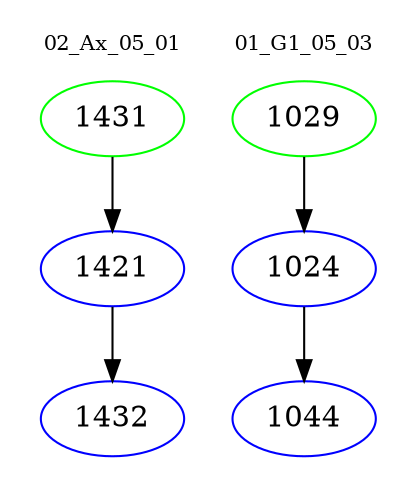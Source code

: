 digraph{
subgraph cluster_0 {
color = white
label = "02_Ax_05_01";
fontsize=10;
T0_1431 [label="1431", color="green"]
T0_1431 -> T0_1421 [color="black"]
T0_1421 [label="1421", color="blue"]
T0_1421 -> T0_1432 [color="black"]
T0_1432 [label="1432", color="blue"]
}
subgraph cluster_1 {
color = white
label = "01_G1_05_03";
fontsize=10;
T1_1029 [label="1029", color="green"]
T1_1029 -> T1_1024 [color="black"]
T1_1024 [label="1024", color="blue"]
T1_1024 -> T1_1044 [color="black"]
T1_1044 [label="1044", color="blue"]
}
}
